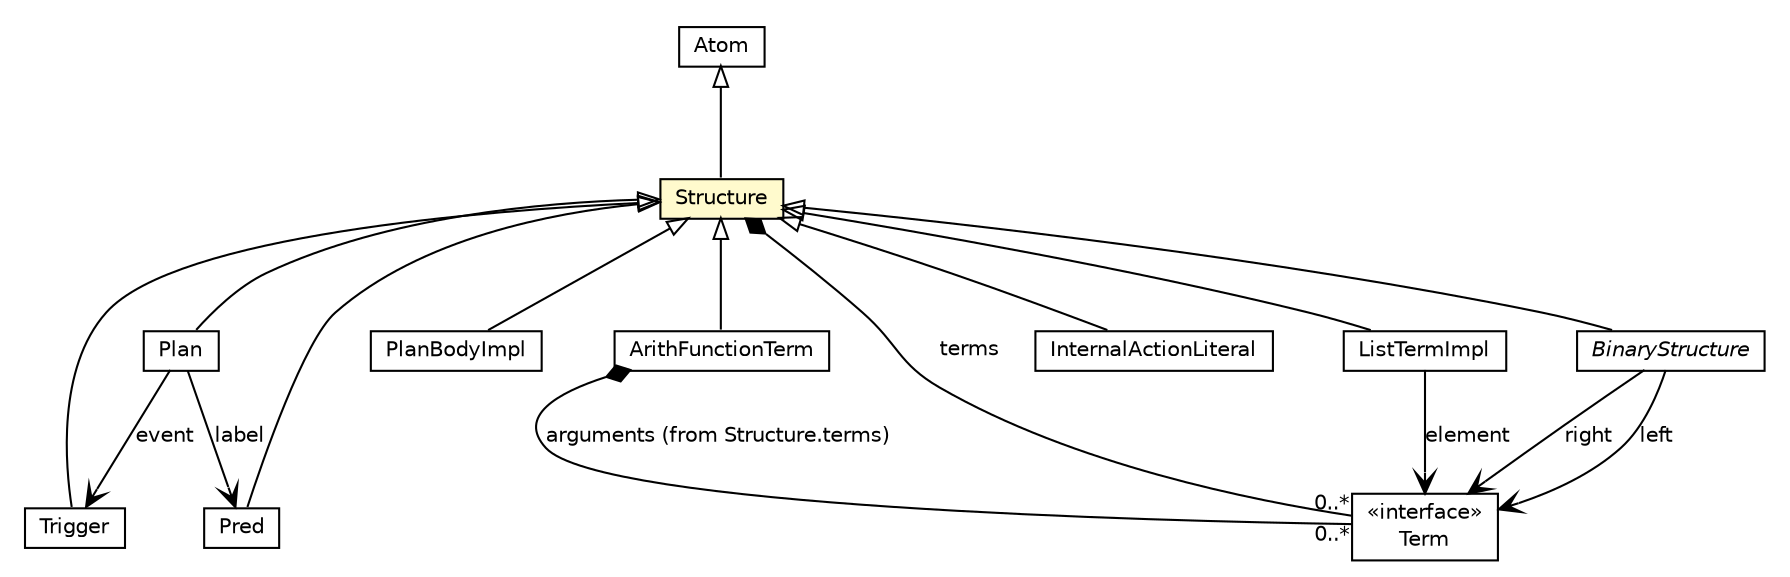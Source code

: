 #!/usr/local/bin/dot
#
# Class diagram 
# Generated by UMLGraph version R5_6_6-1-g9240c4 (http://www.umlgraph.org/)
#

digraph G {
	edge [fontname="Helvetica",fontsize=10,labelfontname="Helvetica",labelfontsize=10];
	node [fontname="Helvetica",fontsize=10,shape=plaintext];
	nodesep=0.25;
	ranksep=0.5;
	// jason.asSyntax.Trigger
	c44564 [label=<<table title="jason.asSyntax.Trigger" border="0" cellborder="1" cellspacing="0" cellpadding="2" port="p" href="./Trigger.html">
		<tr><td><table border="0" cellspacing="0" cellpadding="1">
<tr><td align="center" balign="center"> Trigger </td></tr>
		</table></td></tr>
		</table>>, URL="./Trigger.html", fontname="Helvetica", fontcolor="black", fontsize=10.0];
	// jason.asSyntax.Term
	c44567 [label=<<table title="jason.asSyntax.Term" border="0" cellborder="1" cellspacing="0" cellpadding="2" port="p" href="./Term.html">
		<tr><td><table border="0" cellspacing="0" cellpadding="1">
<tr><td align="center" balign="center"> &#171;interface&#187; </td></tr>
<tr><td align="center" balign="center"> Term </td></tr>
		</table></td></tr>
		</table>>, URL="./Term.html", fontname="Helvetica", fontcolor="black", fontsize=10.0];
	// jason.asSyntax.Structure
	c44568 [label=<<table title="jason.asSyntax.Structure" border="0" cellborder="1" cellspacing="0" cellpadding="2" port="p" bgcolor="lemonChiffon" href="./Structure.html">
		<tr><td><table border="0" cellspacing="0" cellpadding="1">
<tr><td align="center" balign="center"> Structure </td></tr>
		</table></td></tr>
		</table>>, URL="./Structure.html", fontname="Helvetica", fontcolor="black", fontsize=10.0];
	// jason.asSyntax.Pred
	c44576 [label=<<table title="jason.asSyntax.Pred" border="0" cellborder="1" cellspacing="0" cellpadding="2" port="p" href="./Pred.html">
		<tr><td><table border="0" cellspacing="0" cellpadding="1">
<tr><td align="center" balign="center"> Pred </td></tr>
		</table></td></tr>
		</table>>, URL="./Pred.html", fontname="Helvetica", fontcolor="black", fontsize=10.0];
	// jason.asSyntax.PlanBodyImpl
	c44578 [label=<<table title="jason.asSyntax.PlanBodyImpl" border="0" cellborder="1" cellspacing="0" cellpadding="2" port="p" href="./PlanBodyImpl.html">
		<tr><td><table border="0" cellspacing="0" cellpadding="1">
<tr><td align="center" balign="center"> PlanBodyImpl </td></tr>
		</table></td></tr>
		</table>>, URL="./PlanBodyImpl.html", fontname="Helvetica", fontcolor="black", fontsize=10.0];
	// jason.asSyntax.Plan
	c44581 [label=<<table title="jason.asSyntax.Plan" border="0" cellborder="1" cellspacing="0" cellpadding="2" port="p" href="./Plan.html">
		<tr><td><table border="0" cellspacing="0" cellpadding="1">
<tr><td align="center" balign="center"> Plan </td></tr>
		</table></td></tr>
		</table>>, URL="./Plan.html", fontname="Helvetica", fontcolor="black", fontsize=10.0];
	// jason.asSyntax.ListTermImpl
	c44591 [label=<<table title="jason.asSyntax.ListTermImpl" border="0" cellborder="1" cellspacing="0" cellpadding="2" port="p" href="./ListTermImpl.html">
		<tr><td><table border="0" cellspacing="0" cellpadding="1">
<tr><td align="center" balign="center"> ListTermImpl </td></tr>
		</table></td></tr>
		</table>>, URL="./ListTermImpl.html", fontname="Helvetica", fontcolor="black", fontsize=10.0];
	// jason.asSyntax.InternalActionLiteral
	c44593 [label=<<table title="jason.asSyntax.InternalActionLiteral" border="0" cellborder="1" cellspacing="0" cellpadding="2" port="p" href="./InternalActionLiteral.html">
		<tr><td><table border="0" cellspacing="0" cellpadding="1">
<tr><td align="center" balign="center"> InternalActionLiteral </td></tr>
		</table></td></tr>
		</table>>, URL="./InternalActionLiteral.html", fontname="Helvetica", fontcolor="black", fontsize=10.0];
	// jason.asSyntax.BinaryStructure
	c44598 [label=<<table title="jason.asSyntax.BinaryStructure" border="0" cellborder="1" cellspacing="0" cellpadding="2" port="p" href="./BinaryStructure.html">
		<tr><td><table border="0" cellspacing="0" cellpadding="1">
<tr><td align="center" balign="center"><font face="Helvetica-Oblique"> BinaryStructure </font></td></tr>
		</table></td></tr>
		</table>>, URL="./BinaryStructure.html", fontname="Helvetica", fontcolor="black", fontsize=10.0];
	// jason.asSyntax.Atom
	c44599 [label=<<table title="jason.asSyntax.Atom" border="0" cellborder="1" cellspacing="0" cellpadding="2" port="p" href="./Atom.html">
		<tr><td><table border="0" cellspacing="0" cellpadding="1">
<tr><td align="center" balign="center"> Atom </td></tr>
		</table></td></tr>
		</table>>, URL="./Atom.html", fontname="Helvetica", fontcolor="black", fontsize=10.0];
	// jason.asSyntax.ArithFunctionTerm
	c44600 [label=<<table title="jason.asSyntax.ArithFunctionTerm" border="0" cellborder="1" cellspacing="0" cellpadding="2" port="p" href="./ArithFunctionTerm.html">
		<tr><td><table border="0" cellspacing="0" cellpadding="1">
<tr><td align="center" balign="center"> ArithFunctionTerm </td></tr>
		</table></td></tr>
		</table>>, URL="./ArithFunctionTerm.html", fontname="Helvetica", fontcolor="black", fontsize=10.0];
	//jason.asSyntax.Trigger extends jason.asSyntax.Structure
	c44568:p -> c44564:p [dir=back,arrowtail=empty];
	//jason.asSyntax.Structure extends jason.asSyntax.Atom
	c44599:p -> c44568:p [dir=back,arrowtail=empty];
	// jason.asSyntax.Structure COMPOSED jason.asSyntax.Term
	c44568:p -> c44567:p [taillabel="", label="terms", headlabel="0..*", fontname="Helvetica", fontcolor="black", fontsize=10.0, color="black", arrowhead=none, arrowtail=diamond, dir=both];
	//jason.asSyntax.Pred extends jason.asSyntax.Structure
	c44568:p -> c44576:p [dir=back,arrowtail=empty];
	//jason.asSyntax.PlanBodyImpl extends jason.asSyntax.Structure
	c44568:p -> c44578:p [dir=back,arrowtail=empty];
	//jason.asSyntax.Plan extends jason.asSyntax.Structure
	c44568:p -> c44581:p [dir=back,arrowtail=empty];
	// jason.asSyntax.Plan NAVASSOC jason.asSyntax.Pred
	c44581:p -> c44576:p [taillabel="", label="label", headlabel="", fontname="Helvetica", fontcolor="black", fontsize=10.0, color="black", arrowhead=open];
	// jason.asSyntax.Plan NAVASSOC jason.asSyntax.Trigger
	c44581:p -> c44564:p [taillabel="", label="event", headlabel="", fontname="Helvetica", fontcolor="black", fontsize=10.0, color="black", arrowhead=open];
	//jason.asSyntax.ListTermImpl extends jason.asSyntax.Structure
	c44568:p -> c44591:p [dir=back,arrowtail=empty];
	// jason.asSyntax.ListTermImpl NAVASSOC jason.asSyntax.Term
	c44591:p -> c44567:p [taillabel="", label="element", headlabel="", fontname="Helvetica", fontcolor="black", fontsize=10.0, color="black", arrowhead=open];
	//jason.asSyntax.InternalActionLiteral extends jason.asSyntax.Structure
	c44568:p -> c44593:p [dir=back,arrowtail=empty];
	//jason.asSyntax.BinaryStructure extends jason.asSyntax.Structure
	c44568:p -> c44598:p [dir=back,arrowtail=empty];
	// jason.asSyntax.BinaryStructure NAVASSOC jason.asSyntax.Term
	c44598:p -> c44567:p [taillabel="", label="left", headlabel="", fontname="Helvetica", fontcolor="black", fontsize=10.0, color="black", arrowhead=open];
	// jason.asSyntax.BinaryStructure NAVASSOC jason.asSyntax.Term
	c44598:p -> c44567:p [taillabel="", label="right", headlabel="", fontname="Helvetica", fontcolor="black", fontsize=10.0, color="black", arrowhead=open];
	//jason.asSyntax.ArithFunctionTerm extends jason.asSyntax.Structure
	c44568:p -> c44600:p [dir=back,arrowtail=empty];
	// jason.asSyntax.ArithFunctionTerm COMPOSED jason.asSyntax.Term
	c44600:p -> c44567:p [taillabel="", label="arguments (from Structure.terms)", headlabel="0..*", fontname="Helvetica", fontcolor="black", fontsize=10.0, color="black", arrowhead=none, arrowtail=diamond, dir=both];
}

